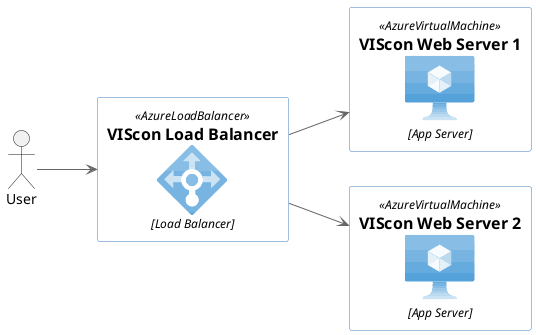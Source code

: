@startuml
!include <azure/AzureCommon>
!include <azure/Compute/AzureVirtualMachine>
!include <azure/Networking/AzureLoadBalancer>

left to right direction

actor User as user
AzureLoadBalancer(visconLB, "VIScon Load Balancer", "Load Balancer")
AzureVirtualMachine(visconVM1, "VIScon Web Server 1", "App Server")
AzureVirtualMachine(visconVM2, "VIScon Web Server 2", "App Server")

user --> visconLB
visconLB --> visconVM1
visconLB --> visconVM2
@enduml